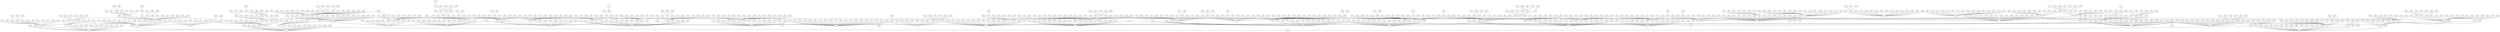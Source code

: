 graph G {
0[Index="0", Pose="7901.88 0 3443.83"];
1[Index="1", Pose="7330.99 0 7484.4"];
2[Index="2", Pose="8616.47 0 1475.51"];
3[Index="3", Pose="2852.23 0 7182.3"];
4[Index="4", Pose="2277.75 0 5039.7"];
5[Index="5", Pose="4273.97 0 5788.71"];
6[Index="6", Pose="3147.84 0 4634.01"];
7[Index="7", Pose="9022.3 0 8661.95"];
8[Index="8", Pose="5857.12 0 6672.97"];
9[Index="9", Pose="916.026 0 5569.69"];
10[Index="10", Pose="872.316 0 7541.77"];
11[Index="11", Pose="1066.79 0 3509.44"];
12[Index="12", Pose="797.904 0 588.088"];
13[Index="13", Pose="4629.32 0 7891.12"];
14[Index="14", Pose="5626.4 0 2460.32"];
15[Index="15", Pose="5875.52 0 4742.87"];
16[Index="16", Pose="2425.17 0 7213.58"];
17[Index="17", Pose="4767.45 0 7199.14"];
18[Index="18", Pose="3502.29 0 8415.29"];
19[Index="19", Pose="2333.15 0 3024.58"];
20[Index="20", Pose="7577.25 0 8690.26"];
21[Index="21", Pose="197.553 0 8993.27"];
22[Index="22", Pose="4759.95 0 360.558"];
23[Index="23", Pose="1422.14 0 6132.27"];
24[Index="24", Pose="8402.33 0 2988.93"];
25[Index="25", Pose="4077.02 0 130.958"];
26[Index="26", Pose="8522.08 0 8009.2"];
27[Index="27", Pose="2166.66 0 4897.6"];
28[Index="28", Pose="3252.07 0 7102.49"];
29[Index="29", Pose="4625.35 0 6177.24"];
30[Index="30", Pose="4816.06 0 -107.197"];
31[Index="31", Pose="3876.38 0 8818.35"];
32[Index="32", Pose="8808.1 0 6709.52"];
33[Index="33", Pose="2342.93 0 6885.34"];
34[Index="34", Pose="5899.79 0 3040.49"];
35[Index="35", Pose="6378.61 0 1159.74"];
36[Index="36", Pose="3901.04 0 8300.75"];
37[Index="37", Pose="7792.01 0 2803.37"];
38[Index="38", Pose="1789.68 0 8433.72"];
39[Index="39", Pose="3003.6 0 6366.7"];
40[Index="40", Pose="9064.68 0 5386.4"];
41[Index="41", Pose="6073.04 0 8086.76"];
42[Index="42", Pose="3895.6 0 8739.7"];
43[Index="43", Pose="3484.37 0 7647.67"];
44[Index="44", Pose="6342.19 0 8609.72"];
45[Index="45", Pose="4324.91 0 1658.25"];
46[Index="46", Pose="9002.52 0 8701.28"];
47[Index="47", Pose="976.6 0 8310.62"];
48[Index="48", Pose="5910.81 0 3819.53"];
49[Index="49", Pose="5695.96 0 2310.59"];
50[Index="50", Pose="7360.02 0 2574.58"];
51[Index="51", Pose="3970.34 0 1761.07"];
52[Index="52", Pose="1375.33 0 2262.35"];
53[Index="53", Pose="5064.44 0 3665.01"];
54[Index="54", Pose="1196.07 0 8568.04"];
55[Index="55", Pose="531.712 0 760.753"];
56[Index="56", Pose="4454.44 0 7104.75"];
57[Index="57", Pose="6344.45 0 3331.88"];
58[Index="58", Pose="6997.71 0 3186.64"];
59[Index="59", Pose="2441.6 0 1822.62"];
60[Index="60", Pose="5344.89 0 1944.13"];
61[Index="61", Pose="1023.9 0 6821.49"];
62[Index="62", Pose="754.749 0 7434.7"];
63[Index="63", Pose="1141.02 0 6950.71"];
64[Index="64", Pose="245.298 0 9001.04"];
65[Index="65", Pose="25.2926 0 4715.63"];
66[Index="66", Pose="1262.11 0 1900.62"];
67[Index="67", Pose="7477.98 0 6826.54"];
68[Index="68", Pose="5894.58 0 7097.35"];
69[Index="69", Pose="434.805 0 849.024"];
70[Index="70", Pose="4702.1 0 282.321"];
71[Index="71", Pose="199.064 0 1546.55"];
72[Index="72", Pose="4114.2 0 7696.77"];
73[Index="73", Pose="5233.19 0 7055.81"];
74[Index="74", Pose="19.3882 0 1078.07"];
75[Index="75", Pose="8399.56 0 754.685"];
76[Index="76", Pose="8205.4 0 223.288"];
77[Index="77", Pose="5438.92 0 1303.72"];
78[Index="78", Pose="1131.32 0 3416.9"];
79[Index="79", Pose="8630.27 0 7696.95"];
80[Index="80", Pose="3090.95 0 5024.85"];
81[Index="81", Pose="5294.3 0 4025.76"];
82[Index="82", Pose="6373.87 0 496.401"];
83[Index="83", Pose="4808.08 0 7072.94"];
84[Index="84", Pose="5269.71 0 8276.14"];
85[Index="85", Pose="6978.09 0 5789.1"];
86[Index="86", Pose="-145.791 0 6978.03"];
87[Index="87", Pose="7832.39 0 8753.77"];
88[Index="88", Pose="8232.71 0 7810.38"];
89[Index="89", Pose="6168.8 0 4472.58"];
90[Index="90", Pose="1139.68 0 7800.12"];
91[Index="91", Pose="8389.49 0 269.947"];
92[Index="92", Pose="5997.07 0 1980.44"];
93[Index="93", Pose="5794.8 0 1791.37"];
94[Index="94", Pose="6506.2 0 2668.67"];
95[Index="95", Pose="2787.77 0 1814.28"];
96[Index="96", Pose="241.61 0 5830.72"];
97[Index="97", Pose="1736.56 0 6011.32"];
98[Index="98", Pose="2300.42 0 4961.07"];
99[Index="99", Pose="6692.69 0 632.806"];
100[Index="100", Pose="4214.83 0 5425.4"];
101[Index="101", Pose="8943.18 0 4009.18"];
102[Index="102", Pose="2863.51 0 7976.84"];
103[Index="103", Pose="2949.43 0 5484.81"];
104[Index="104", Pose="7832.43 0 1838.92"];
105[Index="105", Pose="6254.76 0 4329.5"];
106[Index="106", Pose="4319.36 0 2549.56"];
107[Index="107", Pose="6620.87 0 1325.56"];
108[Index="108", Pose="5718.23 0 -91.357"];
109[Index="109", Pose="3639.84 0 6459.84"];
110[Index="110", Pose="6239.36 0 5876.4"];
111[Index="111", Pose="2971.16 0 1346.22"];
112[Index="112", Pose="5591.06 0 5771.58"];
113[Index="113", Pose="6807.29 0 2783.74"];
114[Index="114", Pose="6904.38 0 1522.13"];
115[Index="115", Pose="8709.14 0 6347.56"];
116[Index="116", Pose="6031.3 0 2072.65"];
117[Index="117", Pose="4824.41 0 376.436"];
118[Index="118", Pose="2104.97 0 8273.84"];
119[Index="119", Pose="6361.25 0 437.402"];
120[Index="120", Pose="612.756 0 3116.01"];
121[Index="121", Pose="5266.9 0 5432.11"];
122[Index="122", Pose="6165.57 0 2387.78"];
123[Index="123", Pose="7257.67 0 2383.79"];
124[Index="124", Pose="2796.42 0 1397.51"];
125[Index="125", Pose="7773.91 0 2814.79"];
126[Index="126", Pose="1382.01 0 3864.97"];
127[Index="127", Pose="9086.37 0 8689.3"];
128[Index="128", Pose="7148.71 0 6490.75"];
129[Index="129", Pose="711.432 0 6357.86"];
130[Index="130", Pose="3338.32 0 7242.74"];
131[Index="131", Pose="8930.51 0 8662.73"];
132[Index="132", Pose="8119.17 0 1535.48"];
133[Index="133", Pose="7436.57 0 4980.42"];
134[Index="134", Pose="2472.88 0 8549.33"];
135[Index="135", Pose="8596.43 0 8239.79"];
136[Index="136", Pose="4481.44 0 5262"];
137[Index="137", Pose="1127.57 0 2239.11"];
138[Index="138", Pose="8145.79 0 4423.99"];
139[Index="139", Pose="4136.62 0 7989.42"];
140[Index="140", Pose="4459.77 0 2410.53"];
141[Index="141", Pose="1304.21 0 6341.78"];
142[Index="142", Pose="6775.5 0 890.582"];
143[Index="143", Pose="5531.09 0 4424.22"];
144[Index="144", Pose="7881.34 0 6742.52"];
145[Index="145", Pose="1282.08 0 1719.66"];
146[Index="146", Pose="4485.25 0 712.588"];
147[Index="147", Pose="882.385 0 3104.43"];
148[Index="148", Pose="2748.07 0 8818.95"];
149[Index="149", Pose="8584.85 0 5720.95"];
150[Index="150", Pose="7868.28 0 7681.28"];
151[Index="151", Pose="4460.74 0 2849.72"];
152[Index="152", Pose="3443.27 0 6088.31"];
153[Index="153", Pose="5588.83 0 2089.06"];
154[Index="154", Pose="1012.3 0 225.45"];
155[Index="155", Pose="578.483 0 5972.07"];
156[Index="156", Pose="3135.98 0 2382.7"];
157[Index="157", Pose="2813.86 0 411.486"];
158[Index="158", Pose="3773.28 0 8844.95"];
159[Index="159", Pose="5335.7 0 2154.61"];
160[Index="160", Pose="6087.47 0 7117.78"];
161[Index="161", Pose="4374.27 0 1072.72"];
162[Index="162", Pose="8330.37 0 5756.65"];
163[Index="163", Pose="4677.15 0 1578.44"];
164[Index="164", Pose="5075.61 0 3761.99"];
165[Index="165", Pose="7799.39 0 3443.88"];
166[Index="166", Pose="1943.27 0 2760.13"];
167[Index="167", Pose="6793.6 0 5886.54"];
168[Index="168", Pose="8475.6 0 860.746"];
169[Index="169", Pose="7332.82 0 7243.86"];
170[Index="170", Pose="2436.78 0 646.678"];
171[Index="171", Pose="8155.35 0 6710.06"];
172[Index="172", Pose="-8.37543 0 3991.05"];
173[Index="173", Pose="1608.83 0 4238.94"];
174[Index="174", Pose="8151.81 0 439.195"];
175[Index="175", Pose="495.593 0 3328.96"];
176[Index="176", Pose="2517.63 0 6071.2"];
177[Index="177", Pose="7590.95 0 817.021"];
178[Index="178", Pose="15.0828 0 34.223"];
179[Index="179", Pose="4077.16 0 7308.68"];
180[Index="180", Pose="6420.76 0 3925.6"];
181[Index="181", Pose="691.113 0 5396.37"];
182[Index="182", Pose="5286.35 0 4798.99"];
183[Index="183", Pose="5450.45 0 3119.17"];
184[Index="184", Pose="2542.85 0 8387.23"];
185[Index="185", Pose="4265.85 0 1198.2"];
186[Index="186", Pose="5597.29 0 4757.47"];
187[Index="187", Pose="5689.25 0 5461.96"];
188[Index="188", Pose="1836.56 0 7798.08"];
189[Index="189", Pose="200.902 0 488.374"];
190[Index="190", Pose="8737.28 0 1196.49"];
191[Index="191", Pose="4317.33 0 1754.91"];
192[Index="192", Pose="7767.69 0 2408.29"];
193[Index="193", Pose="3071.93 0 8282.78"];
194[Index="194", Pose="2942.51 0 7649.09"];
195[Index="195", Pose="6091.46 0 -136.726"];
196[Index="196", Pose="2074.69 0 7282.57"];
197[Index="197", Pose="5759.64 0 7861.04"];
198[Index="198", Pose="2581.57 0 1710.09"];
199[Index="199", Pose="1480.21 0 5624.42"];
200[Index="200", Pose="597.327 0 6246.05"];
201[Index="201", Pose="7322.62 0 6694.62"];
202[Index="202", Pose="1503.52 0 3511.88"];
203[Index="203", Pose="2656.58 0 3840.09"];
204[Index="204", Pose="1809.96 0 3357.48"];
205[Index="205", Pose="4828.46 0 1047.24"];
206[Index="206", Pose="3302.15 0 3321.67"];
207[Index="207", Pose="2554.08 0 6874.08"];
208[Index="208", Pose="2104.45 0 5996.59"];
209[Index="209", Pose="5023.16 0 8695.91"];
210[Index="210", Pose="6359.86 0 7597.85"];
211[Index="211", Pose="6478.48 0 2619.5"];
212[Index="212", Pose="4829.6 0 7939.1"];
213[Index="213", Pose="5684.47 0 5926.93"];
214[Index="214", Pose="4685.15 0 3507.09"];
215[Index="215", Pose="3121.54 0 6688.67"];
216[Index="216", Pose="7518.97 0 6278.12"];
217[Index="217", Pose="1028.76 0 -171.073"];
218[Index="218", Pose="135.606 0 6357.22"];
219[Index="219", Pose="1376.16 0 5689.58"];
220[Index="220", Pose="6503.01 0 5178.31"];
221[Index="221", Pose="2552.39 0 2115.7"];
222[Index="222", Pose="6053.68 0 8075.55"];
223[Index="223", Pose="1311.61 0 2913.54"];
224[Index="224", Pose="6173.41 0 8290.09"];
225[Index="225", Pose="6033.05 0 2632.3"];
226[Index="226", Pose="8350.14 0 1362.65"];
227[Index="227", Pose="1071.39 0 4534.61"];
228[Index="228", Pose="7789.57 0 6256.54"];
229[Index="229", Pose="8541.7 0 1411.12"];
230[Index="230", Pose="3445.21 0 6560.67"];
231[Index="231", Pose="8189.24 0 4973.97"];
232[Index="232", Pose="6889.59 0 8824.85"];
233[Index="233", Pose="1831.19 0 8765.76"];
234[Index="234", Pose="5014.43 0 8834.2"];
235[Index="235", Pose="4444.07 0 5025.68"];
236[Index="236", Pose="8891.29 0 7496.46"];
237[Index="237", Pose="7641.39 0 5444.97"];
238[Index="238", Pose="8858.52 0 2745.41"];
239[Index="239", Pose="8243.09 0 5391.57"];
240[Index="240", Pose="5877.71 0 7093.24"];
241[Index="241", Pose="7254.21 0 7449.1"];
242[Index="242", Pose="2127.85 0 5543.79"];
243[Index="243", Pose="4205.64 0 1169.55"];
244[Index="244", Pose="7454.9 0 8150.85"];
245[Index="245", Pose="8230.21 0 6144.14"];
246[Index="246", Pose="3624.83 0 5619.81"];
247[Index="247", Pose="5468.99 0 5956.02"];
248[Index="248", Pose="4885.56 0 983.419"];
249[Index="249", Pose="5290.22 0 -170.366"];
250[Index="250", Pose="6509.1 0 4681.51"];
251[Index="251", Pose="7826.09 0 4650.49"];
252[Index="252", Pose="626.479 0 4398.1"];
253[Index="253", Pose="4603.49 0 -15.0032"];
254[Index="254", Pose="7643.51 0 3346.58"];
255[Index="255", Pose="5876.56 0 4021.22"];
256[Index="256", Pose="939.82 0 3630.78"];
257[Index="257", Pose="1970.33 0 3567.67"];
258[Index="258", Pose="5237.21 0 7629.47"];
259[Index="259", Pose="5326.82 0 3967.43"];
260[Index="260", Pose="87.2324 0 242.604"];
261[Index="261", Pose="5907.66 0 5472.8"];
262[Index="262", Pose="1726.02 0 1697.88"];
263[Index="263", Pose="5802.43 0 8735.13"];
264[Index="264", Pose="6879.39 0 4128.52"];
265[Index="265", Pose="3885.62 0 8005.86"];
266[Index="266", Pose="9026.62 0 8989.11"];
267[Index="267", Pose="8490.86 0 7170.14"];
268[Index="268", Pose="2835.69 0 4867.43"];
269[Index="269", Pose="1691.36 0 4275.51"];
270[Index="270", Pose="8998.2 0 4161.69"];
271[Index="271", Pose="1337.65 0 4080.39"];
272[Index="272", Pose="7302.24 0 7164.48"];
273[Index="273", Pose="8547.82 0 2075.85"];
274[Index="274", Pose="7116.12 0 9135.05"];
275[Index="275", Pose="2818.46 0 3523.79"];
276[Index="276", Pose="5107.85 0 5044.48"];
277[Index="277", Pose="5721.67 0 1410.28"];
278[Index="278", Pose="4279.61 0 3101.05"];
279[Index="279", Pose="6038.8 0 8665.23"];
280[Index="280", Pose="1606.92 0 5565.42"];
281[Index="281", Pose="8154.33 0 597.777"];
282[Index="282", Pose="3235.56 0 1490.03"];
283[Index="283", Pose="5965.2 0 5426.92"];
284[Index="284", Pose="6265.54 0 5463.41"];
285[Index="285", Pose="88.6049 0 5108.72"];
286[Index="286", Pose="5136.17 0 1926.26"];
287[Index="287", Pose="5514.27 0 7206.86"];
288[Index="288", Pose="8371.97 0 8832.73"];
289[Index="289", Pose="1230.65 0 3979.82"];
290[Index="290", Pose="4377.21 0 7452.31"];
291[Index="291", Pose="5890.09 0 9156.82"];
292[Index="292", Pose="1053.36 0 2428.89"];
293[Index="293", Pose="8322.04 0 3160.28"];
294[Index="294", Pose="8494.31 0 6976.38"];
295[Index="295", Pose="4258.06 0 2229.87"];
296[Index="296", Pose="8966.41 0 723.258"];
297[Index="297", Pose="8156.79 0 5731.94"];
298[Index="298", Pose="6686.66 0 8745.4"];
299[Index="299", Pose="1340.66 0 2322.84"];
300[Index="300", Pose="1171.65 0 1529.77"];
301[Index="301", Pose="5761.25 0 1262.39"];
302[Index="302", Pose="766.692 0 1775.52"];
303[Index="303", Pose="1108.24 0 699.893"];
304[Index="304", Pose="4118.48 0 5985.45"];
305[Index="305", Pose="8652.21 0 508.57"];
306[Index="306", Pose="5642.27 0 205.57"];
307[Index="307", Pose="3437.46 0 4464.31"];
308[Index="308", Pose="3865.85 0 2431.77"];
309[Index="309", Pose="1940.69 0 8623.91"];
310[Index="310", Pose="5161.65 0 1407.09"];
311[Index="311", Pose="-152.836 0 3818.44"];
312[Index="312", Pose="7639.04 0 7033.83"];
313[Index="313", Pose="-143.336 0 4735.48"];
314[Index="314", Pose="1509.47 0 6117.92"];
315[Index="315", Pose="6497.87 0 2776.16"];
316[Index="316", Pose="8393.43 0 5967.12"];
317[Index="317", Pose="2914.82 0 1.67883"];
318[Index="318", Pose="7167.01 0 7533.3"];
319[Index="319", Pose="6487.13 0 6319.22"];
320[Index="320", Pose="8541.87 0 2629.4"];
321[Index="321", Pose="7024.79 0 2479.33"];
322[Index="322", Pose="7593.71 0 1390.64"];
323[Index="323", Pose="5411.11 0 34.394"];
324[Index="324", Pose="514.542 0 1072.75"];
325[Index="325", Pose="1941.49 0 861.705"];
326[Index="326", Pose="5391.19 0 80.5228"];
327[Index="327", Pose="8395.53 0 8955.02"];
328[Index="328", Pose="60.2218 0 8752.2"];
329[Index="329", Pose="4190.5 0 2069.69"];
330[Index="330", Pose="5370.11 0 1188.37"];
331[Index="331", Pose="5345.85 0 4263.55"];
332[Index="332", Pose="7655.49 0 8760.68"];
333[Index="333", Pose="4765.23 0 5322.5"];
334[Index="334", Pose="6793.98 0 1752.36"];
335[Index="335", Pose="2141.72 0 5835.85"];
336[Index="336", Pose="8815.18 0 2975.46"];
337[Index="337", Pose="1557.14 0 4726.29"];
338[Index="338", Pose="3509.85 0 2571.68"];
339[Index="339", Pose="6299.04 0 5951.34"];
340[Index="340", Pose="3933.39 0 2190.22"];
341[Index="341", Pose="6531.86 0 2828.92"];
342[Index="342", Pose="1645.24 0 7092.08"];
343[Index="343", Pose="2081.12 0 6335.74"];
344[Index="344", Pose="8024.11 0 5507.63"];
345[Index="345", Pose="2714.78 0 6179.6"];
346[Index="346", Pose="4768.3 0 7980"];
347[Index="347", Pose="2002.1 0 2062.28"];
348[Index="348", Pose="232.357 0 4643.82"];
349[Index="349", Pose="8398.13 0 5614.11"];
350[Index="350", Pose="4810.33 0 7713.31"];
351[Index="351", Pose="9089.57 0 6867.47"];
352[Index="352", Pose="2939.59 0 3099.42"];
353[Index="353", Pose="2428.86 0 6582.62"];
354[Index="354", Pose="7701.46 0 4574.1"];
355[Index="355", Pose="4174.71 0 282.579"];
356[Index="356", Pose="1409.84 0 4336.48"];
357[Index="357", Pose="8733.81 0 -66.0529"];
358[Index="358", Pose="344.11 0 1948.58"];
359[Index="359", Pose="6613.55 0 5612.41"];
360[Index="360", Pose="428.584 0 9115.65"];
361[Index="361", Pose="8174.69 0 1160.94"];
362[Index="362", Pose="4259.47 0 7072.82"];
363[Index="363", Pose="5286.13 0 6864.62"];
364[Index="364", Pose="6937.27 0 8725.72"];
365[Index="365", Pose="464.041 0 7376.42"];
366[Index="366", Pose="8964.35 0 514.803"];
367[Index="367", Pose="2248.97 0 1893.21"];
368[Index="368", Pose="7597.43 0 450.427"];
369[Index="369", Pose="6967.3 0 2272.14"];
370[Index="370", Pose="1233.01 0 8877.14"];
371[Index="371", Pose="7108.62 0 466.814"];
372[Index="372", Pose="2915.4 0 6424.63"];
373[Index="373", Pose="4065.14 0 3843.98"];
374[Index="374", Pose="6040.29 0 2739.83"];
375[Index="375", Pose="5504.92 0 799.76"];
376[Index="376", Pose="312.65 0 3279.97"];
377[Index="377", Pose="869.561 0 6098.78"];
378[Index="378", Pose="644.59 0 8306.83"];
379[Index="379", Pose="5324.5 0 1608.63"];
380[Index="380", Pose="6183.26 0 4788.85"];
381[Index="381", Pose="2623.43 0 8932.22"];
382[Index="382", Pose="7182.06 0 720.863"];
383[Index="383", Pose="-117.352 0 4649.36"];
384[Index="384", Pose="3493 0 1615.65"];
385[Index="385", Pose="4026.5 0 1101.62"];
386[Index="386", Pose="2582.47 0 3837.58"];
387[Index="387", Pose="762.219 0 4119.49"];
388[Index="388", Pose="341.846 0 7302.5"];
389[Index="389", Pose="7359.32 0 6346.77"];
390[Index="390", Pose="8602.27 0 8171.97"];
391[Index="391", Pose="126.74 0 -28.174"];
392[Index="392", Pose="4770.75 0 1271.33"];
393[Index="393", Pose="8778.66 0 595.246"];
394[Index="394", Pose="3379.96 0 5461.91"];
395[Index="395", Pose="5884.09 0 6503.4"];
396[Index="396", Pose="4894.13 0 3566.15"];
397[Index="397", Pose="7724.26 0 5276.78"];
398[Index="398", Pose="8715.51 0 1717.26"];
399[Index="399", Pose="7392.44 0 3242.01"];
400[Index="400", Pose="3318.88 0 474.906"];
401[Index="401", Pose="7579.59 0 3373.23"];
402[Index="402", Pose="6972.77 0 8841.81"];
403[Index="403", Pose="7992.72 0 7814.62"];
404[Index="404", Pose="6644.32 0 5852.04"];
405[Index="405", Pose="4661.39 0 5746.58"];
406[Index="406", Pose="4524.01 0 5288.13"];
407[Index="407", Pose="6218.41 0 -205.238"];
408[Index="408", Pose="7059.46 0 5497.07"];
409[Index="409", Pose="890.008 0 939.416"];
410[Index="410", Pose="1458.98 0 7274.1"];
411[Index="411", Pose="7942.81 0 6853.11"];
412[Index="412", Pose="1340.25 0 6167.07"];
413[Index="413", Pose="2629.9 0 555.763"];
414[Index="414", Pose="8384.33 0 522.333"];
415[Index="415", Pose="4297.77 0 2203.21"];
416[Index="416", Pose="1497.24 0 2377.36"];
417[Index="417", Pose="6076.43 0 8970.01"];
418[Index="418", Pose="1719.18 0 4569.15"];
419[Index="419", Pose="7284.63 0 8863.49"];
420[Index="420", Pose="921.186 0 2446.01"];
421[Index="421", Pose="5110.07 0 5945.2"];
422[Index="422", Pose="8234.14 0 1828.48"];
423[Index="423", Pose="6239.96 0 5793.59"];
424[Index="424", Pose="7825.55 0 7629.97"];
425[Index="425", Pose="7233.01 0 -215.475"];
426[Index="426", Pose="5404.07 0 5675.82"];
427[Index="427", Pose="7137.64 0 7244.32"];
428[Index="428", Pose="2342.89 0 267.534"];
429[Index="429", Pose="8300.09 0 1227.22"];
430[Index="430", Pose="1289.87 0 3097.86"];
431[Index="431", Pose="3930.43 0 3287.1"];
432[Index="432", Pose="5975.22 0 506.857"];
433[Index="433", Pose="2757.11 0 8194.4"];
434[Index="434", Pose="5576 0 541.742"];
435[Index="435", Pose="7557.89 0 6997.19"];
436[Index="436", Pose="3487.75 0 3167.96"];
437[Index="437", Pose="3442.39 0 2221.89"];
438[Index="438", Pose="5496.44 0 182.348"];
439[Index="439", Pose="8515.49 0 3821.99"];
440[Index="440", Pose="8312.32 0 6248.5"];
441[Index="441", Pose="4106.52 0 4216.39"];
442[Index="442", Pose="2424.32 0 1744.15"];
443[Index="443", Pose="1960.71 0 5267.21"];
444[Index="444", Pose="2511.69 0 760.799"];
445[Index="445", Pose="6994.43 0 4301.56"];
446[Index="446", Pose="4358.66 0 1424.86"];
447[Index="447", Pose="8088.66 0 833.88"];
448[Index="448", Pose="2431.71 0 1345.77"];
449[Index="449", Pose="2387.52 0 7586.17"];
450[Index="450", Pose="6004.91 0 6375.27"];
451[Index="451", Pose="1254.13 0 -52.7053"];
452[Index="452", Pose="9097.16 0 7250.58"];
453[Index="453", Pose="629.643 0 8112.65"];
454[Index="454", Pose="4861.15 0 6179.08"];
455[Index="455", Pose="4158.35 0 7785.46"];
456[Index="456", Pose="8423.24 0 6619.06"];
457[Index="457", Pose="3552.67 0 1434.93"];
458[Index="458", Pose="7879.86 0 1047.1"];
459[Index="459", Pose="6236.48 0 2738.52"];
460[Index="460", Pose="2971.96 0 4825.14"];
461[Index="461", Pose="4072.4 0 5903.68"];
462[Index="462", Pose="6670.92 0 4100.67"];
463[Index="463", Pose="2186.84 0 1416.3"];
464[Index="464", Pose="6433.7 0 3940.97"];
465[Index="465", Pose="1863.6 0 6030.87"];
466[Index="466", Pose="1691.55 0 2993.24"];
467[Index="467", Pose="4643.52 0 3764.12"];
468[Index="468", Pose="2935.2 0 4.66266"];
469[Index="469", Pose="443.199 0 7593.55"];
470[Index="470", Pose="4712.61 0 2342.8"];
471[Index="471", Pose="1301.36 0 3092.47"];
472[Index="472", Pose="3889.9 0 8037.84"];
473[Index="473", Pose="6330.98 0 7361.87"];
474[Index="474", Pose="3362.99 0 903.38"];
475[Index="475", Pose="3765.55 0 533.902"];
476[Index="476", Pose="592.334 0 8190.9"];
477[Index="477", Pose="1093.24 0 7526.04"];
478[Index="478", Pose="2631.87 0 3456.84"];
479[Index="479", Pose="4056.9 0 4823.42"];
480[Index="480", Pose="9087.53 0 385.283"];
481[Index="481", Pose="8478.83 0 8495.21"];
482[Index="482", Pose="-102.83 0 3691.44"];
483[Index="483", Pose="1338.01 0 1698.53"];
484[Index="484", Pose="7283.91 0 5727.91"];
485[Index="485", Pose="236.379 0 4114.89"];
486[Index="486", Pose="3589.78 0 4099.37"];
487[Index="487", Pose="5518.27 0 7855.33"];
488[Index="488", Pose="5133.27 0 1522.32"];
489[Index="489", Pose="7532.27 0 6225.6"];
490[Index="490", Pose="213.22 0 9125.51"];
491[Index="491", Pose="4251.64 0 3345.09"];
492[Index="492", Pose="3082.35 0 8808.54"];
493[Index="493", Pose="8668.51 0 532.436"];
494[Index="494", Pose="8508.96 0 8256.04"];
495[Index="495", Pose="1417.72 0 8714.05"];
496[Index="496", Pose="8786.78 0 396.55"];
497[Index="497", Pose="1382.48 0 2371.89"];
498[Index="498", Pose="5775.18 0 2118.86"];
499[Index="499", Pose="6986.78 0 -135.041"];
500[Index="500", Pose="6718.22 0 3005.05"];
501[Index="501", Pose="8220.29 0 2351.49"];
502[Index="502", Pose="5027.38 0 6252.55"];
503[Index="503", Pose="9077.09 0 5740.6"];
504[Index="504", Pose="5878.06 0 3828.73"];
505[Index="505", Pose="3137.27 0 8754.2"];
506[Index="506", Pose="492.851 0 2146.24"];
507[Index="507", Pose="7510.24 0 2410.57"];
508[Index="508", Pose="1360.29 0 6797.02"];
509[Index="509", Pose="6480.96 0 8395.11"];
510[Index="510", Pose="1267 0 5891.99"];
511[Index="511", Pose="982.302 0 8753.79"];
512[Index="512", Pose="6256.94 0 8200.53"];
513[Index="513", Pose="2258.84 0 4977.23"];
514[Index="514", Pose="1052.02 0 7786.22"];
515[Index="515", Pose="1729.78 0 629.112"];
516[Index="516", Pose="4026.81 0 8107.84"];
517[Index="517", Pose="4957.84 0 4112.5"];
518[Index="518", Pose="8068.26 0 8595.12"];
519[Index="519", Pose="3366.69 0 9061.11"];
520[Index="520", Pose="1241.36 0 1376.93"];
521[Index="521", Pose="1971.68 0 3101.64"];
522[Index="522", Pose="8673.95 0 5778.8"];
523[Index="523", Pose="3171.18 0 5654.91"];
524[Index="524", Pose="4673.91 0 3287.99"];
525[Index="525", Pose="4518.35 0 6440.91"];
526[Index="526", Pose="5694.7 0 6436.92"];
527[Index="527", Pose="4701.18 0 8453.54"];
528[Index="528", Pose="1914.15 0 6253.2"];
529[Index="529", Pose="6739.75 0 4143.93"];
530[Index="530", Pose="7382.31 0 1266.56"];
531[Index="531", Pose="2751.77 0 2840.16"];
532[Index="532", Pose="5879.06 0 1320.03"];
533[Index="533", Pose="881.137 0 3676.63"];
534[Index="534", Pose="1622.69 0 3352.82"];
535[Index="535", Pose="7278.28 0 796.634"];
536[Index="536", Pose="6951.54 0 4805.52"];
537[Index="537", Pose="4737.45 0 1969.9"];
538[Index="538", Pose="1746.43 0 4917.43"];
539[Index="539", Pose="8470.55 0 7941.13"];
540[Index="540", Pose="1854.35 0 3671.74"];
541[Index="541", Pose="6894.67 0 4268.5"];
542[Index="542", Pose="424.937 0 4134.42"];
543[Index="543", Pose="8912.43 0 8307.25"];
544[Index="544", Pose="5900.98 0 2164.2"];
545[Index="545", Pose="1647.41 0 2280.05"];
546[Index="546", Pose="3984.23 0 4082.69"];
547[Index="547", Pose="2525.8 0 5365.37"];
548[Index="548", Pose="8259.32 0 4648.49"];
549[Index="549", Pose="9218.18 0 6037.6"];
550[Index="550", Pose="7487.06 0 3396.67"];
551[Index="551", Pose="4655.32 0 2724.51"];
552[Index="552", Pose="5866.56 0 6901.75"];
553[Index="553", Pose="8141.94 0 4837.12"];
554[Index="554", Pose="5342.88 0 496.293"];
555[Index="555", Pose="9008.85 0 2737.55"];
556[Index="556", Pose="5264.79 0 -66.2099"];
557[Index="557", Pose="7371.97 0 4677.22"];
558[Index="558", Pose="8741.04 0 3772.95"];
559[Index="559", Pose="7341.42 0 888.449"];
560[Index="560", Pose="6553 0 1825.65"];
561[Index="561", Pose="7691.02 0 4230.46"];
562[Index="562", Pose="4727.29 0 7409.2"];
563[Index="563", Pose="768.052 0 1172.41"];
564[Index="564", Pose="7258.99 0 8755.11"];
565[Index="565", Pose="5069.08 0 2414.31"];
566[Index="566", Pose="1979.62 0 1435.64"];
567[Index="567", Pose="-183.936 0 621.566"];
568[Index="568", Pose="6772.76 0 5658.94"];
569[Index="569", Pose="1617.86 0 6281.61"];
570[Index="570", Pose="8896.49 0 7382.65"];
571[Index="571", Pose="6715.4 0 6768.46"];
572[Index="572", Pose="2559.87 0 5956.44"];
573[Index="573", Pose="1041.41 0 401.297"];
574[Index="574", Pose="7344.89 0 8094.41"];
575[Index="575", Pose="2726.95 0 3316.03"];
576[Index="576", Pose="8173.21 0 917.964"];
577[Index="577", Pose="8046.48 0 3400.5"];
578[Index="578", Pose="5072.91 0 6586.16"];
579[Index="579", Pose="8569.64 0 641.992"];
580[Index="580", Pose="2577.63 0 -183.468"];
581[Index="581", Pose="2170.83 0 -149.611"];
582[Index="582", Pose="5975.48 0 4288.69"];
583[Index="583", Pose="6632 0 5371.97"];
584[Index="584", Pose="2171.34 0 3847.4"];
585[Index="585", Pose="2640.43 0 5231.22"];
586[Index="586", Pose="303.84 0 4181.85"];
587[Index="587", Pose="6132.52 0 8148.73"];
588[Index="588", Pose="1964.76 0 1449.48"];
589[Index="589", Pose="777.427 0 511.237"];
590[Index="590", Pose="5349.98 0 104.589"];
591[Index="591", Pose="325.77 0 922.893"];
592[Index="592", Pose="2064.89 0 7191.21"];
593[Index="593", Pose="944.68 0 5142.52"];
594[Index="594", Pose="7507.75 0 3615.51"];
595[Index="595", Pose="5492.91 0 3983.22"];
596[Index="596", Pose="8404.2 0 2624.91"];
597[Index="597", Pose="-144.807 0 1075.55"];
598[Index="598", Pose="6972.31 0 2995.62"];
599[Index="599", Pose="6806.77 0 7776.15"];
600[Index="600", Pose="7677.47 0 3439.28"];
601[Index="601", Pose="6424.88 0 953.731"];
602[Index="602", Pose="3298.74 0 8889.63"];
603[Index="603", Pose="2903.21 0 4576.17"];
604[Index="604", Pose="-99.1293 0 8753.18"];
605[Index="605", Pose="5180.76 0 726.64"];
606[Index="606", Pose="176.078 0 2871.5"];
607[Index="607", Pose="622.053 0 2740.96"];
608[Index="608", Pose="562.719 0 2066.73"];
609[Index="609", Pose="8383.48 0 8570.46"];
610[Index="610", Pose="6182.25 0 4376.39"];
611[Index="611", Pose="3053.69 0 5086.45"];
612[Index="612", Pose="7501.29 0 3408.88"];
613[Index="613", Pose="6661.99 0 4973.6"];
614[Index="614", Pose="6904.5 0 3968.76"];
615[Index="615", Pose="3249.75 0 5081.98"];
616[Index="616", Pose="7908.04 0 174.623"];
617[Index="617", Pose="6535.71 0 1706.79"];
618[Index="618", Pose="6782.96 0 -34.8733"];
619[Index="619", Pose="9192.1 0 2463.72"];
620[Index="620", Pose="1191.77 0 -131.824"];
621[Index="621", Pose="5835.22 0 2313.82"];
622[Index="622", Pose="3109.14 0 6897.94"];
623[Index="623", Pose="4880.55 0 1992.62"];
624[Index="624", Pose="5968.4 0 1562.8"];
625[Index="625", Pose="7149.25 0 4870.3"];
626[Index="626", Pose="3430.97 0 4311.24"];
627[Index="627", Pose="343.902 0 835.478"];
628[Index="628", Pose="8780 0 4093.65"];
629[Index="629", Pose="6417.45 0 7188.04"];
630[Index="630", Pose="4768.27 0 3453.16"];
631[Index="631", Pose="3892.07 0 6677.79"];
632[Index="632", Pose="5297.65 0 3584.17"];
633[Index="633", Pose="3952.35 0 5976.72"];
634[Index="634", Pose="-196.76 0 7561.49"];
635[Index="635", Pose="3374.66 0 5183.79"];
636[Index="636", Pose="54.1064 0 -156.932"];
637[Index="637", Pose="7246.59 0 7423.11"];
638[Index="638", Pose="-134.84 0 4895.84"];
639[Index="639", Pose="2793.42 0 3796.13"];
640[Index="640", Pose="5131.61 0 8987.08"];
641[Index="641", Pose="8230.97 0 2049.06"];
642[Index="642", Pose="6675.12 0 3499.24"];
643[Index="643", Pose="6002.22 0 6569.95"];
644[Index="644", Pose="8831.76 0 394.297"];
645[Index="645", Pose="3747.74 0 4629.41"];
646[Index="646", Pose="4478.47 0 3889.24"];
647[Index="647", Pose="2118.83 0 8930.81"];
648[Index="648", Pose="365.962 0 2422.07"];
649[Index="649", Pose="6992.3 0 4240.63"];
650[Index="650", Pose="8105.87 0 7546.41"];
651[Index="651", Pose="4583.69 0 5852.46"];
652[Index="652", Pose="5469.52 0 4948.85"];
653[Index="653", Pose="1248.3 0 8762.94"];
654[Index="654", Pose="2900.26 0 4876.6"];
655[Index="655", Pose="942.463 0 1631.22"];
656[Index="656", Pose="7425.66 0 8117.59"];
657[Index="657", Pose="5630.46 0 3927.89"];
658[Index="658", Pose="5187.54 0 4962.22"];
659[Index="659", Pose="91.6331 0 -199.349"];
660[Index="660", Pose="3824.52 0 2710.47"];
661[Index="661", Pose="5632.54 0 6723.77"];
662[Index="662", Pose="4770.17 0 4514.8"];
663[Index="663", Pose="590.87 0 739.695"];
664[Index="664", Pose="-36.3481 0 2339.17"];
665[Index="665", Pose="4294.55 0 3402.89"];
666[Index="666", Pose="5085.24 0 5737.01"];
667[Index="667", Pose="5534.11 0 3010.9"];
668[Index="668", Pose="4354.6 0 1664.57"];
669[Index="669", Pose="7438.79 0 42.1404"];
670[Index="670", Pose="7126.79 0 2760.97"];
671[Index="671", Pose="-22.5824 0 7718.42"];
672[Index="672", Pose="3061.62 0 4301.93"];
673[Index="673", Pose="928.888 0 2793.09"];
674[Index="674", Pose="1799.84 0 5287.02"];
675[Index="675", Pose="4438.31 0 2890.71"];
676[Index="676", Pose="6526.72 0 4901.97"];
677[Index="677", Pose="5729.88 0 7029.35"];
678[Index="678", Pose="5110.6 0 524.429"];
679[Index="679", Pose="932.241 0 695.841"];
680[Index="680", Pose="6761.44 0 6966.35"];
681[Index="681", Pose="4206.74 0 1616.04"];
682[Index="682", Pose="9130.92 0 2145.53"];
683[Index="683", Pose="2158.18 0 6757.71"];
684[Index="684", Pose="5406.49 0 2635.6"];
685[Index="685", Pose="4976.13 0 8968.11"];
686[Index="686", Pose="7437.53 0 6405.02"];
687[Index="687", Pose="2261.2 0 7429.95"];
688[Index="688", Pose="3966.45 0 2778.05"];
689[Index="689", Pose="7353.46 0 6266.28"];
690[Index="690", Pose="8565.08 0 2291.78"];
691[Index="691", Pose="7693.74 0 5886.87"];
692[Index="692", Pose="3121.15 0 3304.34"];
693[Index="693", Pose="6911.3 0 4553.39"];
694[Index="694", Pose="4500.19 0 4172.74"];
695[Index="695", Pose="6288.78 0 1650.66"];
696[Index="696", Pose="1852.45 0 8946.97"];
697[Index="697", Pose="8908.37 0 7758.95"];
698[Index="698", Pose="2082.57 0 4384.5"];
699[Index="699", Pose="7227.06 0 20.1032"];
700[Index="700", Pose="1289.52 0 -11.7419"];
701[Index="701", Pose="7950.05 0 5755.96"];
702[Index="702", Pose="3266.31 0 5803.51"];
703[Index="703", Pose="2522.25 0 2331.38"];
704[Index="704", Pose="8595.29 0 2679.24"];
705[Index="705", Pose="8423.18 0 6789.03"];
706[Index="706", Pose="9066.11 0 2044.32"];
707[Index="707", Pose="593.371 0 6477.41"];
708[Index="708", Pose="7097.71 0 5593.56"];
709[Index="709", Pose="5300.48 0 7938.94"];
710[Index="710", Pose="1768.11 0 7652.94"];
711[Index="711", Pose="7385.9 0 1176.48"];
712[Index="712", Pose="5911.88 0 -31.5271"];
713[Index="713", Pose="6060.98 0 3638.94"];
714[Index="714", Pose="488.576 0 7850.5"];
715[Index="715", Pose="4127.2 0 8938.63"];
716[Index="716", Pose="4106.46 0 7893.51"];
717[Index="717", Pose="5242.14 0 7128.71"];
718[Index="718", Pose="724.891 0 4337.42"];
719[Index="719", Pose="1626.45 0 -125.937"];
720[Index="720", Pose="2192.39 0 2719.82"];
721[Index="721", Pose="6851.47 0 -209.894"];
722[Index="722", Pose="8813.38 0 8501.62"];
723[Index="723", Pose="-92.4407 0 4613.86"];
724[Index="724", Pose="6940.56 0 2175.67"];
725[Index="725", Pose="2766.8 0 4826.47"];
726[Index="726", Pose="5294.94 0 413.142"];
727[Index="727", Pose="3317.62 0 6283.51"];
728[Index="728", Pose="8763.64 0 7944.82"];
729[Index="729", Pose="5722.14 0 3370.11"];
730[Index="730", Pose="6338.33 0 1464.28"];
731[Index="731", Pose="998.821 0 7563.22"];
732[Index="732", Pose="6301.7 0 1806.77"];
733[Index="733", Pose="7711.29 0 8428.15"];
734[Index="734", Pose="2180.84 0 403.681"];
735[Index="735", Pose="693.788 0 961.354"];
736[Index="736", Pose="8533.94 0 1101.35"];
737[Index="737", Pose="6075.22 0 5974.5"];
738[Index="738", Pose="1300.96 0 8129.18"];
739[Index="739", Pose="9020.7 0 7095.9"];
740[Index="740", Pose="9042.32 0 2838.32"];
741[Index="741", Pose="3879.42 0 8305.96"];
742[Index="742", Pose="1283.14 0 101.557"];
743[Index="743", Pose="2176.07 0 8121.47"];
744[Index="744", Pose="2065.83 0 3674.89"];
745[Index="745", Pose="6184.69 0 8867.54"];
746[Index="746", Pose="5981.67 0 4395.97"];
747[Index="747", Pose="7795.69 0 8662.5"];
748[Index="748", Pose="5299.65 0 -56.3392"];
749[Index="749", Pose="8694.82 0 6493.44"];
750[Index="750", Pose="1405.01 0 7728.75"];
751[Index="751", Pose="8094.79 0 7980.23"];
752[Index="752", Pose="4203.25 0 2371.81"];
753[Index="753", Pose="7822.25 0 6004.21"];
754[Index="754", Pose="1000.99 0 7342.95"];
755[Index="755", Pose="3600.11 0 543.309"];
756[Index="756", Pose="681.264 0 7979.53"];
757[Index="757", Pose="8581.09 0 2025.35"];
758[Index="758", Pose="1085.87 0 1146.92"];
759[Index="759", Pose="6200.24 0 7770.56"];
760[Index="760", Pose="514.455 0 2681.91"];
761[Index="761", Pose="2666.53 0 8810.14"];
762[Index="762", Pose="1844.41 0 8466.18"];
763[Index="763", Pose="5459.63 0 1158.82"];
764[Index="764", Pose="6926.23 0 7961.3"];
765[Index="765", Pose="475.437 0 8427.21"];
766[Index="766", Pose="5804.24 0 4575.55"];
767[Index="767", Pose="-50.0899 0 2136.17"];
768[Index="768", Pose="1845.14 0 1535.78"];
769[Index="769", Pose="3783.08 0 8545.38"];
770[Index="770", Pose="-193.663 0 4797.54"];
771[Index="771", Pose="1727.29 0 2972.87"];
772[Index="772", Pose="4107.68 0 4071.71"];
773[Index="773", Pose="1939.05 0 3861.49"];
774[Index="774", Pose="5610.93 0 7898.68"];
775[Index="775", Pose="5520.3 0 5378.91"];
776[Index="776", Pose="2453.09 0 5659.35"];
777[Index="777", Pose="-149.862 0 -120.68"];
778[Index="778", Pose="4120.65 0 825.576"];
779[Index="779", Pose="8806.53 0 424.893"];
780[Index="780", Pose="5901.13 0 8777.06"];
781[Index="781", Pose="8596.86 0 8360.31"];
782[Index="782", Pose="2092.37 0 942"];
783[Index="783", Pose="396.09 0 6375.45"];
784[Index="784", Pose="-12.6148 0 702.427"];
785[Index="785", Pose="1673 0 2214.68"];
786[Index="786", Pose="4175.29 0 6280.68"];
787[Index="787", Pose="6786.38 0 6614.34"];
788[Index="788", Pose="642.164 0 2897.32"];
789[Index="789", Pose="5013.02 0 6662.47"];
790[Index="790", Pose="8776.23 0 7966.12"];
791[Index="791", Pose="2821.82 0 9126.37"];
792[Index="792", Pose="8345.43 0 7442.47"];
793[Index="793", Pose="451.945 0 7651.97"];
794[Index="794", Pose="8367.36 0 6853.07"];
795[Index="795", Pose="6929.03 0 6777.76"];
796[Index="796", Pose="6809.28 0 6025.88"];
797[Index="797", Pose="7467.88 0 6534.16"];
798[Index="798", Pose="6277.1 0 7955.27"];
799[Index="799", Pose="7736.59 0 8450.1"];
800[Index="800", Pose="669.945 0 2411.88"];
801[Index="801", Pose="5230.77 0 7956.33"];
802[Index="802", Pose="1353.65 0 5039.25"];
803[Index="803", Pose="3535.41 0 629.879"];
804[Index="804", Pose="3505.36 0 6857.23"];
805[Index="805", Pose="256.249 0 2350.8"];
806[Index="806", Pose="4799.7 0 1208.19"];
807[Index="807", Pose="502.764 0 3667.06"];
808[Index="808", Pose="8561.26 0 7931.79"];
809[Index="809", Pose="944.823 0 5870.54"];
810[Index="810", Pose="4457.67 0 7082.9"];
811[Index="811", Pose="5772.19 0 2425.55"];
812[Index="812", Pose="4117.06 0 2549.29"];
813[Index="813", Pose="880.82 0 2353.65"];
814[Index="814", Pose="1499.38 0 2050.76"];
815[Index="815", Pose="5265.53 0 7230.16"];
816[Index="816", Pose="507.095 0 5291.76"];
817[Index="817", Pose="4103.09 0 2360.74"];
818[Index="818", Pose="831.002 0 8138.5"];
819[Index="819", Pose="3490.62 0 4836.36"];
820[Index="820", Pose="5495.73 0 4246.87"];
821[Index="821", Pose="7687.16 0 795.424"];
822[Index="822", Pose="5955.06 0 8689.92"];
823[Index="823", Pose="4962.48 0 5016.33"];
824[Index="824", Pose="7121.71 0 6407.31"];
825[Index="825", Pose="1386.87 0 2079.39"];
826[Index="826", Pose="3990.2 0 7659.05"];
827[Index="827", Pose="5004.94 0 8607.26"];
828[Index="828", Pose="708.339 0 6385.76"];
829[Index="829", Pose="1460.91 0 2707.72"];
830[Index="830", Pose="8936.52 0 7226.44"];
831[Index="831", Pose="437.877 0 -56.3815"];
832[Index="832", Pose="3018.19 0 5040.97"];
833[Index="833", Pose="2804.36 0 4349.19"];
834[Index="834", Pose="3679.47 0 6794.98"];
835[Index="835", Pose="1541.86 0 7872.72"];
836[Index="836", Pose="970.622 0 7996.92"];
837[Index="837", Pose="7062.64 0 6433.11"];
838[Index="838", Pose="3513.25 0 4684.36"];
839[Index="839", Pose="3340.41 0 5400.12"];
840[Index="840", Pose="7263.74 0 7830.62"];
841[Index="841", Pose="3559.17 0 2768.68"];
842[Index="842", Pose="6937.88 0 4767.51"];
843[Index="843", Pose="7975.23 0 9090.96"];
844[Index="844", Pose="6625.22 0 8913.11"];
845[Index="845", Pose="4454.08 0 2838.94"];
846[Index="846", Pose="4992.61 0 8633.55"];
847[Index="847", Pose="133.928 0 5178.17"];
848[Index="848", Pose="8808.75 0 2175.78"];
849[Index="849", Pose="3550.89 0 279.371"];
850[Index="850", Pose="672.706 0 1113.53"];
851[Index="851", Pose="7212.48 0 4685.96"];
852[Index="852", Pose="6297.88 0 1052.89"];
853[Index="853", Pose="586.076 0 4061.62"];
854[Index="854", Pose="7330.31 0 6821.38"];
855[Index="855", Pose="-87.2396 0 7484.74"];
856[Index="856", Pose="6220.17 0 8387.99"];
857[Index="857", Pose="7075.71 0 3345.39"];
858[Index="858", Pose="7801.1 0 7110.29"];
859[Index="859", Pose="3988.81 0 2755.18"];
860[Index="860", Pose="1888.73 0 1083.16"];
861[Index="861", Pose="5159.59 0 1197.48"];
862[Index="862", Pose="1976.85 0 4931.65"];
863[Index="863", Pose="117.606 0 7621.89"];
864[Index="864", Pose="1242.22 0 1203.68"];
865[Index="865", Pose="2183.51 0 1125.72"];
866[Index="866", Pose="6348.93 0 13.8157"];
867[Index="867", Pose="8447.11 0 6761.69"];
868[Index="868", Pose="7998.56 0 5167.28"];
869[Index="869", Pose="5649.68 0 5574.27"];
870[Index="870", Pose="9012.67 0 3950.79"];
871[Index="871", Pose="3184.55 0 3501.48"];
872[Index="872", Pose="7205.97 0 4133.78"];
873[Index="873", Pose="5716.94 0 9142.48"];
874[Index="874", Pose="1292.18 0 -24.118"];
875[Index="875", Pose="8852.96 0 3769.04"];
876[Index="876", Pose="5407.53 0 176.96"];
877[Index="877", Pose="3958.36 0 6025.14"];
878[Index="878", Pose="8298.85 0 5700.58"];
879[Index="879", Pose="7728.82 0 982.357"];
880[Index="880", Pose="7326.31 0 4577.75"];
881[Index="881", Pose="1496.17 0 6273.42"];
882[Index="882", Pose="1839.44 0 -5.26807"];
883[Index="883", Pose="1940.69 0 7989.12"];
884[Index="884", Pose="6069 0 1453.36"];
885[Index="885", Pose="5454.84 0 145.876"];
886[Index="886", Pose="240.577 0 604.271"];
887[Index="887", Pose="9080.22 0 2032.76"];
888[Index="888", Pose="1080.15 0 8433.18"];
889[Index="889", Pose="6301.8 0 6987.68"];
890[Index="890", Pose="9110.14 0 760.161"];
891[Index="891", Pose="3512.82 0 7908.99"];
892[Index="892", Pose="6960.75 0 1741.64"];
893[Index="893", Pose="6819.38 0 1387.52"];
894[Index="894", Pose="1560.47 0 9158.82"];
895[Index="895", Pose="1882.25 0 4001.17"];
896[Index="896", Pose="7647.94 0 8451.25"];
897[Index="897", Pose="5954.53 0 587.852"];
898[Index="898", Pose="8704.79 0 1909.37"];
899[Index="899", Pose="1233.73 0 3592.13"];
900[Index="900", Pose="1847.11 0 1974.3"];
901[Index="901", Pose="4696.4 0 1427.34"];
902[Index="902", Pose="4507.07 0 6276.55"];
903[Index="903", Pose="360.517 0 1308.86"];
904[Index="904", Pose="3764.23 0 -29.3422"];
905[Index="905", Pose="2569.02 0 7777.05"];
906[Index="906", Pose="8379.64 0 29.7681"];
907[Index="907", Pose="18.6888 0 8270.99"];
908[Index="908", Pose="5316.82 0 7338.07"];
909[Index="909", Pose="158.506 0 7377.29"];
910[Index="910", Pose="6996.9 0 2540.75"];
911[Index="911", Pose="1878.46 0 5144.84"];
912[Index="912", Pose="1492 0 8332.99"];
913[Index="913", Pose="6232.69 0 696.795"];
914[Index="914", Pose="742.363 0 7966.42"];
915[Index="915", Pose="4788.92 0 3089.48"];
916[Index="916", Pose="440.727 0 -14.6826"];
917[Index="917", Pose="5016.81 0 5447.79"];
918[Index="918", Pose="6761.87 0 5877.33"];
919[Index="919", Pose="7256.65 0 1026.1"];
920[Index="920", Pose="6347.99 0 325.677"];
921[Index="921", Pose="855.445 0 -178.161"];
922[Index="922", Pose="3998.62 0 6672.27"];
923[Index="923", Pose="7659.91 0 4657.12"];
924[Index="924", Pose="4549.56 0 5156.81"];
925[Index="925", Pose="7697.88 0 6928.02"];
926[Index="926", Pose="5761.01 0 7534.34"];
927[Index="927", Pose="886.674 0 7003.37"];
928[Index="928", Pose="6000.77 0 6175.59"];
929[Index="929", Pose="592.846 0 6941.49"];
930[Index="930", Pose="6660.91 0 6109.66"];
931[Index="931", Pose="2889.29 0 3922.78"];
932[Index="932", Pose="2486.98 0 645.939"];
933[Index="933", Pose="1471.62 0 5252.03"];
934[Index="934", Pose="5062.6 0 2827.06"];
935[Index="935", Pose="-0.670685 0 3733.78"];
936[Index="936", Pose="4718.34 0 5048.89"];
937[Index="937", Pose="2476.91 0 692.24"];
938[Index="938", Pose="3106.1 0 8737.92"];
939[Index="939", Pose="8726.58 0 4492.78"];
940[Index="940", Pose="6241.29 0 5227.35"];
941[Index="941", Pose="1168.37 0 7334.13"];
942[Index="942", Pose="2668.84 0 8329.28"];
943[Index="943", Pose="3943.79 0 6058.13"];
944[Index="944", Pose="2752.06 0 6930.78"];
945[Index="945", Pose="7204.07 0 8700.94"];
946[Index="946", Pose="4452.97 0 2328.35"];
947[Index="947", Pose="2502.75 0 526.832"];
948[Index="948", Pose="2389.57 0 3002.07"];
949[Index="949", Pose="4760.61 0 7607.91"];
950[Index="950", Pose="8550.96 0 4651.2"];
951[Index="951", Pose="1024.13 0 1527.87"];
952[Index="952", Pose="5843.44 0 4630.24"];
953[Index="953", Pose="765.79 0 5070.02"];
954[Index="954", Pose="797.374 0 1291.38"];
955[Index="955", Pose="5341.21 0 3966.22"];
956[Index="956", Pose="120.666 0 -214.996"];
957[Index="957", Pose="524.344 0 3372.73"];
958[Index="958", Pose="7215.78 0 8228.41"];
959[Index="959", Pose="2573.66 0 4481.53"];
960[Index="960", Pose="7904.09 0 7526.63"];
961[Index="961", Pose="7309.87 0 906.84"];
962[Index="962", Pose="8553.46 0 199.438"];
963[Index="963", Pose="4408.92 0 3814.07"];
964[Index="964", Pose="8307.35 0 3459.88"];
965[Index="965", Pose="8965.27 0 -168.518"];
966[Index="966", Pose="5487.75 0 5308.72"];
967[Index="967", Pose="4961.72 0 6753.54"];
968[Index="968", Pose="878.739 0 5084.73"];
969[Index="969", Pose="4760.62 0 2176.11"];
970[Index="970", Pose="6876.11 0 601.832"];
971[Index="971", Pose="6642.33 0 7496.78"];
972[Index="972", Pose="886.836 0 7666.67"];
973[Index="973", Pose="1369.51 0 8602.62"];
974[Index="974", Pose="6395.09 0 4443.17"];
975[Index="975", Pose="3584.14 0 4799.18"];
976[Index="976", Pose="2469.8 0 1394.01"];
977[Index="977", Pose="6206.02 0 1523.26"];
978[Index="978", Pose="2093.45 0 1114.94"];
979[Index="979", Pose="5837.34 0 900.799"];
980[Index="980", Pose="5074.81 0 5302.61"];
981[Index="981", Pose="1232.28 0 1062.57"];
982[Index="982", Pose="1111.33 0 6694"];
983[Index="983", Pose="8316.11 0 2490.07"];
984[Index="984", Pose="2278.73 0 3576.73"];
985[Index="985", Pose="4678.56 0 2308.51"];
986[Index="986", Pose="7651.62 0 6065.4"];
987[Index="987", Pose="5168.01 0 7370.27"];
988[Index="988", Pose="2669.45 0 7434.1"];
989[Index="989", Pose="990.406 0 5794.71"];
990[Index="990", Pose="5140.42 0 6565.22"];
991[Index="991", Pose="1597.32 0 6872.7"];
992[Index="992", Pose="8127.79 0 3208.65"];
993[Index="993", Pose="4066.7 0 6943.9"];
994[Index="994", Pose="6198.71 0 6845.43"];
995[Index="995", Pose="1020.62 0 1864.9"];
996[Index="996", Pose="7000.27 0 6199.18"];
997[Index="997", Pose="4673.41 0 5151.89"];
998[Index="998", Pose="2764.58 0 5648.59"];
999[Index="999", Pose="5173.02 0 8432.59"];
992--0 [Distance="326.108"];
401--0 [Distance="329.927"];
612--0 [Distance="402.105"];
964--0 [Distance="405.788"];
550--0 [Distance="417.491"];
594--0 [Distance="429.9"];
293--0 [Distance="506.892"];
399--0 [Distance="547.961"];
125--0 [Distance="641.923"];
37--0 [Distance="649.813"];
24--0 [Distance="676.301"];
439--0 [Distance="720.779"];
561--0 [Distance="814.397"];
857--0 [Distance="832.015"];
558--0 [Distance="901.398"];
58--0 [Distance="940.036"];
427--1 [Distance="308.257"];
272--1 [Distance="321.214"];
840--1 [Distance="352.687"];
424--1 [Distance="515.532"];
435--1 [Distance="537.455"];
312--1 [Distance="545.81"];
150--1 [Distance="572.22"];
960--1 [Distance="574.656"];
599--1 [Distance="599.941"];
858--1 [Distance="600.804"];
574--1 [Distance="610.172"];
764--1 [Distance="625.513"];
656--1 [Distance="640.225"];
854--1 [Distance="663.017"];
925--1 [Distance="666.458"];
67--1 [Distance="674.078"];
190--2 [Distance="304.048"];
736--2 [Distance="383.162"];
429--2 [Distance="402.181"];
898--2 [Distance="442.758"];
132--2 [Distance="500.905"];
422--2 [Distance="520.353"];
361--2 [Distance="542.336"];
757--2 [Distance="550.971"];
273--2 [Distance="604.253"];
168--2 [Distance="630.701"];
641--2 [Distance="691.069"];
576--2 [Distance="712.278"];
887--2 [Distance="724.974"];
706--2 [Distance="725.066"];
848--2 [Distance="726.188"];
75--2 [Distance="752.76"];
690--2 [Distance="817.878"];
988--3 [Distance="311.15"];
622--3 [Distance="383.226"];
28--3 [Distance="407.729"];
16--3 [Distance="428.204"];
207--3 [Distance="428.824"];
194--3 [Distance="475.442"];
130--3 [Distance="489.835"];
215--3 [Distance="562.312"];
33--3 [Distance="589.543"];
449--3 [Distance="615.686"];
687--3 [Distance="640.816"];
905--3 [Distance="658.741"];
804--3 [Distance="729.557"];
353--3 [Distance="734.064"];
372--3 [Distance="760.29"];
196--3 [Distance="783.978"];
43--3 [Distance="784.966"];
592--3 [Distance="787.393"];
102--3 [Distance="794.629"];
862--4 [Distance="319.707"];
443--4 [Distance="390.221"];
547--4 [Distance="409.377"];
585--4 [Distance="410.145"];
911--4 [Distance="412.9"];
242--4 [Distance="525.904"];
725--4 [Distance="533.517"];
674--4 [Distance="538.114"];
538--4 [Distance="545.202"];
268--4 [Distance="583.936"];
959--4 [Distance="631.763"];
654--4 [Distance="643.521"];
776--4 [Distance="643.984"];
698--4 [Distance="683.653"];
460--4 [Distance="726.616"];
418--4 [Distance="730.358"];
832--4 [Distance="740.447"];
651--5 [Distance="316.216"];
100--5 [Distance="368.091"];
633--5 [Distance="372.547"];
405--5 [Distance="389.699"];
877--5 [Distance="394.341"];
943--5 [Distance="426.151"];
786--5 [Distance="501.768"];
29--5 [Distance="523.856"];
902--5 [Distance="540.667"];
406--5 [Distance="559.558"];
136--5 [Distance="566.101"];
246--5 [Distance="670.759"];
333--5 [Distance="677.26"];
924--5 [Distance="689.382"];
525--5 [Distance="696.484"];
454--5 [Distance="705.1"];
997--5 [Distance="751.719"];
235--5 [Distance="781.754"];
307--6 [Distance="335.672"];
672--6 [Distance="343.087"];
654--6 [Distance="346.625"];
838--6 [Distance="368.858"];
80--6 [Distance="394.96"];
819--6 [Distance="398.05"];
626--6 [Distance="429.349"];
833--6 [Distance="446.206"];
615--6 [Distance="459.41"];
611--6 [Distance="462.132"];
975--6 [Distance="466.515"];
635--6 [Distance="594.735"];
645--6 [Distance="599.91"];
486--6 [Distance="693.651"];
266--7 [Distance="327.186"];
543--7 [Distance="371.327"];
781--7 [Distance="521.526"];
481--7 [Distance="568.471"];
135--7 [Distance="599.653"];
609--7 [Distance="645.334"];
390--7 [Distance="645.372"];
494--7 [Distance="654.426"];
288--7 [Distance="672.377"];
327--7 [Distance="691.898"];
790--7 [Distance="738.063"];
728--7 [Distance="762.351"];
26--7 [Distance="822.377"];
808--7 [Distance="863.532"];
539--7 [Distance="907.747"];
697--7 [Distance="910.163"];
450--8 [Distance="332.365"];
677--8 [Distance="378.416"];
994--8 [Distance="382.662"];
240--8 [Distance="420.77"];
68--8 [Distance="426.03"];
160--8 [Distance="500.915"];
928--8 [Distance="517.704"];
889--8 [Distance="544.779"];
363--8 [Distance="602.296"];
287--8 [Distance="634.495"];
319--8 [Distance="722.535"];
990--8 [Distance="724.755"];
737--8 [Distance="731.732"];
73--8 [Distance="732.022"];
629--8 [Distance="761.102"];
809--9 [Distance="302.226"];
593--9 [Distance="428.132"];
219--9 [Distance="475.502"];
510--9 [Distance="476.509"];
968--9 [Distance="486.39"];
816--9 [Distance="494.44"];
953--9 [Distance="521.762"];
155--9 [Distance="525.213"];
377--9 [Distance="531.123"];
199--9 [Distance="566.829"];
933--9 [Distance="639.992"];
802--9 [Distance="687.665"];
280--9 [Distance="690.903"];
96--9 [Distance="723.17"];
412--9 [Distance="732.689"];
200--9 [Distance="747.688"];
23--9 [Distance="756.734"];
314--9 [Distance="807.915"];
514--10 [Distance="303.394"];
941--10 [Distance="361.607"];
90--10 [Distance="371.791"];
469--10 [Distance="432.23"];
793--10 [Distance="434.575"];
365--10 [Distance="440.484"];
914--10 [Distance="444.094"];
836--10 [Distance="465.65"];
756--10 [Distance="477.636"];
714--10 [Distance="492.516"];
927--10 [Distance="538.588"];
750--10 [Distance="564.562"];
388--10 [Distance="581.931"];
818--10 [Distance="598.161"];
453--10 [Distance="620.32"];
202--11 [Distance="436.739"];
147--11 [Distance="445.023"];
430--11 [Distance="468.151"];
126--11 [Distance="475.145"];
471--11 [Distance="478.429"];
289--11 [Distance="498.094"];
957--11 [Distance="559.41"];
534--11 [Distance="577.54"];
807--11 [Distance="585.636"];
175--11 [Distance="599.034"];
120--11 [Distance="600.781"];
271--11 [Distance="631.938"];
223--11 [Distance="644.231"];
387--11 [Distance="681.851"];
673--11 [Distance="729.511"];
853--11 [Distance="732.114"];
573--12 [Distance="306.901"];
55--12 [Distance="317.288"];
303--12 [Distance="329.865"];
409--12 [Distance="363.201"];
735--12 [Distance="387.515"];
154--12 [Distance="421.274"];
69--12 [Distance="447.134"];
627--12 [Distance="517.03"];
850--12 [Distance="540.15"];
886--12 [Distance="557.562"];
324--12 [Distance="561.42"];
591--12 [Distance="578.797"];
563--12 [Distance="585.085"];
189--12 [Distance="605.272"];
758--12 [Distance="628.663"];
981--12 [Distance="643.283"];
742--12 [Distance="687.143"];
949--13 [Distance="312.163"];
455--13 [Distance="482.683"];
562--13 [Distance="491.781"];
139--13 [Distance="502.413"];
290--13 [Distance="506.08"];
716--13 [Distance="522.865"];
72--13 [Distance="550.563"];
527--13 [Distance="566.987"];
801--13 [Distance="604.975"];
516--13 [Distance="640.304"];
258--13 [Distance="661.807"];
709--13 [Distance="672.861"];
826--13 [Distance="679.95"];
17--13 [Distance="705.634"];
84--13 [Distance="747.216"];
987--13 [Distance="749.313"];
265--13 [Distance="752.505"];
498--14 [Distance="372.463"];
153--14 [Distance="373.151"];
544--14 [Distance="403.835"];
159--14 [Distance="421.851"];
225--14 [Distance="441.522"];
374--14 [Distance="499.432"];
122--14 [Distance="544.025"];
667--14 [Distance="558.264"];
565--14 [Distance="559.217"];
116--14 [Distance="560.562"];
60--14 [Distance="587.963"];
92--14 [Distance="606.364"];
34--14 [Distance="641.358"];
459--14 [Distance="670.52"];
934--14 [Distance="672.585"];
183--14 [Distance="681.941"];
380--15 [Distance="311.148"];
746--15 [Distance="362.774"];
89--15 [Distance="398.834"];
652--15 [Distance="455.264"];
582--15 [Distance="465.049"];
143--15 [Distance="469.229"];
610--15 [Distance="477.901"];
105--15 [Distance="560.976"];
182--15 [Distance="591.841"];
974--15 [Distance="599.805"];
940--15 [Distance="607.045"];
820--15 [Distance="624.709"];
250--15 [Distance="636.546"];
676--15 [Distance="670.349"];
966--15 [Distance="685.963"];
283--15 [Distance="689.901"];
331--15 [Distance="714.355"];
944--16 [Distance="432.245"];
683--16 [Distance="528.296"];
342--16 [Distance="789.334"];
710--16 [Distance="790.414"];
188--16 [Distance="829.52"];
56--17 [Distance="326.931"];
810--17 [Distance="330.87"];
717--17 [Distance="479.883"];
967--17 [Distance="486.103"];
73--17 [Distance="487.292"];
815--17 [Distance="499.044"];
350--17 [Distance="515.954"];
362--17 [Distance="523.447"];
908--17 [Distance="566.668"];
789--17 [Distance="590.187"];
578--17 [Distance="684.877"];
179--17 [Distance="698.931"];
769--18 [Distance="309.47"];
741--18 [Distance="392.658"];
36--18 [Distance="414.884"];
193--18 [Distance="450.296"];
505--18 [Distance="498.084"];
891--18 [Distance="506.416"];
158--18 [Distance="507.974"];
42--18 [Distance="509.836"];
938--18 [Distance="510.928"];
602--18 [Distance="516.166"];
472--18 [Distance="541.032"];
31--18 [Distance="549.907"];
265--18 [Distance="560.871"];
492--18 [Distance="575.316"];
519--18 [Distance="659.896"];
43--18 [Distance="767.834"];
433--18 [Distance="777.223"];
720--19 [Distance="335.695"];
521--19 [Distance="369.591"];
531--19 [Distance="457.448"];
166--19 [Distance="471.103"];
575--19 [Distance="489.915"];
478--19 [Distance="525.436"];
984--19 [Distance="554.82"];
771--19 [Distance="608.057"];
352--19 [Distance="611.047"];
204--19 [Distance="620.119"];
466--19 [Distance="642.364"];
257--19 [Distance="653.129"];
275--19 [Distance="696.226"];
744--19 [Distance="703.107"];
703--19 [Distance="718.53"];
534--19 [Distance="782.618"];
540--19 [Distance="805.017"];
692--19 [Distance="836.187"];
584--19 [Distance="838.574"];
564--20 [Distance="324.79"];
419--20 [Distance="340.049"];
945--20 [Distance="373.33"];
518--20 [Distance="500.146"];
244--20 [Distance="553.11"];
843--20 [Distance="564.759"];
958--20 [Distance="586.486"];
656--20 [Distance="592.4"];
402--20 [Distance="623.181"];
274--20 [Distance="640.675"];
364--20 [Distance="640.956"];
232--20 [Distance="700.697"];
288--20 [Distance="807.392"];
604--21 [Distance="381.656"];
765--21 [Distance="630.587"];
907--21 [Distance="744.099"];
378--21 [Distance="819.171"];
511--21 [Distance="820.478"];
476--21 [Distance="894.235"];
453--21 [Distance="980.915"];
47--21 [Distance="1035.82"];
370--21 [Distance="1041.95"];
888--21 [Distance="1045.31"];
653--21 [Distance="1075.7"];
54--21 [Distance="1085.29"];
678--22 [Distance="387.052"];
253--22 [Distance="406.851"];
146--22 [Distance="446.524"];
30--22 [Distance="471.108"];
726--22 [Distance="537.563"];
605--22 [Distance="557.758"];
355--22 [Distance="590.417"];
554--22 [Distance="598.522"];
248--22 [Distance="635.401"];
590--22 [Distance="643.157"];
556--22 [Distance="661.056"];
876--22 [Distance="673.101"];
748--22 [Distance="681.968"];
205--22 [Distance="690.088"];
326--22 [Distance="690.561"];
25--22 [Distance="720.498"];
885--22 [Distance="727.296"];
323--22 [Distance="728.274"];
97--23 [Distance="336.886"];
465--23 [Distance="452.956"];
528--23 [Distance="506.655"];
989--23 [Distance="548.035"];
982--23 [Distance="641.985"];
508--23 [Distance="667.618"];
343--23 [Distance="689.676"];
208--23 [Distance="695.669"];
129--23 [Distance="745.65"];
596--24 [Distance="364.028"];
704--24 [Distance="364.885"];
320--24 [Distance="385.663"];
336--24 [Distance="413.074"];
983--24 [Distance="506.257"];
238--24 [Distance="517.117"];
577--24 [Distance="544.077"];
555--24 [Distance="656.557"];
740--24 [Distance="657.478"];
501--24 [Distance="662.922"];
690--24 [Distance="715.899"];
165--24 [Distance="755.324"];
254--24 [Distance="838.876"];
904--25 [Distance="351.47"];
475--25 [Distance="509.292"];
849--25 [Distance="546.662"];
755--25 [Distance="630.453"];
70--25 [Distance="643.149"];
778--25 [Distance="695.986"];
803--25 [Distance="736.387"];
117--25 [Distance="786.673"];
400--25 [Distance="832.513"];
385--25 [Distance="971.974"];
161--25 [Distance="987.56"];
243--25 [Distance="1046.52"];
474--25 [Distance="1051.89"];
185--25 [Distance="1083.82"];
79--26 [Distance="330.457"];
88--26 [Distance="351.09"];
751--26 [Distance="428.273"];
403--26 [Distance="563.994"];
722--26 [Distance="572.136"];
792--26 [Distance="593.62"];
650--26 [Distance="622.422"];
236--26 [Distance="631.839"];
911--27 [Distance="379.717"];
337--27 [Distance="633.134"];
933--27 [Distance="780.191"];
269--27 [Distance="782.882"];
834--28 [Distance="526.526"];
230--28 [Distance="575.216"];
109--28 [Distance="750.574"];
631--28 [Distance="768.099"];
39--28 [Distance="776.609"];
727--28 [Distance="821.592"];
993--28 [Distance="829.921"];
502--29 [Distance="409.016"];
421--29 [Distance="537.397"];
304--29 [Distance="541.946"];
578--29 [Distance="606.238"];
461--29 [Distance="616.925"];
666--29 [Distance="636.624"];
922--29 [Distance="798.655"];
249--30 [Distance="478.34"];
438--30 [Distance="739.427"];
306--30 [Distance="883.422"];
351--32 [Distance="322.759"];
867--32 [Distance="364.739"];
115--32 [Distance="375.241"];
705--32 [Distance="393.044"];
456--32 [Distance="395.349"];
294--32 [Distance="411.913"];
739--32 [Distance="441.006"];
794--32 [Distance="463.522"];
830--32 [Distance="532.629"];
267--32 [Distance="559.288"];
452--32 [Distance="613.43"];
171--32 [Distance="652.749"];
440--32 [Distance="677.012"];
570--32 [Distance="678.908"];
549--32 [Distance="787.181"];
236--32 [Distance="791.319"];
245--32 [Distance="808.458"];
316--32 [Distance="850.359"];
343--33 [Distance="608.779"];
991--33 [Distance="745.723"];
345--33 [Distance="797.708"];
176--33 [Distance="832.676"];
729--34 [Distance="374.445"];
57--34 [Distance="531.636"];
713--34 [Distance="619.784"];
811--34 [Distance="628.033"];
684--34 [Distance="638.178"];
315--34 [Distance="653.89"];
341--34 [Distance="666.542"];
94--34 [Distance="711.323"];
211--34 [Distance="715.62"];
621--34 [Distance="729.529"];
49--34 [Distance="757.817"];
48--34 [Distance="779.125"];
504--34 [Distance="788.545"];
730--35 [Distance="307.189"];
977--35 [Distance="402.414"];
884--35 [Distance="426.704"];
142--35 [Distance="479.549"];
913--35 [Distance="485.399"];
893--35 [Distance="496.146"];
695--35 [Distance="499.071"];
532--35 [Distance="524.637"];
617--35 [Distance="569.153"];
624--35 [Distance="575.088"];
979--35 [Distance="600.026"];
99--35 [Distance="613.435"];
301--35 [Distance="625.837"];
114--35 [Distance="638.56"];
732--35 [Distance="651.587"];
82--35 [Distance="663.358"];
560--35 [Distance="688.364"];
715--36 [Distance="676.778"];
192--37 [Distance="395.832"];
507--37 [Distance="483.413"];
50--37 [Distance="488.837"];
600--37 [Distance="646.143"];
670--37 [Distance="666.573"];
912--38 [Distance="314.264"];
233--38 [Distance="334.618"];
118--38 [Distance="353.51"];
973--38 [Distance="452.848"];
495--38 [Distance="465.765"];
883--38 [Distance="469.549"];
743--38 [Distance="496.793"];
696--38 [Distance="517.067"];
738--38 [Distance="575.842"];
647--38 [Distance="596.187"];
54--38 [Distance="608.617"];
835--38 [Distance="613.307"];
188--38 [Distance="637.368"];
134--38 [Distance="692.914"];
184--38 [Distance="754.607"];
152--39 [Distance="520.393"];
572--39 [Distance="604.322"];
702--39 [Distance="621.446"];
523--39 [Distance="731.25"];
998--39 [Distance="756.843"];
503--40 [Distance="354.412"];
522--40 [Distance="553.759"];
149--40 [Distance="584.952"];
549--40 [Distance="669.043"];
349--40 [Distance="704.377"];
239--40 [Distance="821.605"];
162--40 [Distance="822.379"];
878--40 [Distance="827.778"];
950--40 [Distance="896.899"];
939--40 [Distance="955.446"];
231--40 [Distance="967.729"];
297--40 [Distance="971.426"];
344--40 [Distance="1047.61"];
553--40 [Distance="1073.85"];
868--40 [Distance="1088.41"];
548--40 [Distance="1092.3"];
856--41 [Distance="335.241"];
759--41 [Distance="340.832"];
197--41 [Distance="386.227"];
774--41 [Distance="498.917"];
509--41 [Distance="511.349"];
210--41 [Distance="566.833"];
279--41 [Distance="579.476"];
44--41 [Distance="588.153"];
487--41 [Distance="601.111"];
822--41 [Distance="614.591"];
926--41 [Distance="634.453"];
263--41 [Distance="702.571"];
780--41 [Distance="711.38"];
473--41 [Distance="769.42"];
709--41 [Distance="786.573"];
745--44 [Distance="302.116"];
224--44 [Distance="361.452"];
298--44 [Distance="370.233"];
844--44 [Distance="414.916"];
512--44 [Distance="417.978"];
417--44 [Distance="447.698"];
587--44 [Distance="506.431"];
232--44 [Distance="588.163"];
222--44 [Distance="607.101"];
798--44 [Distance="657.682"];
291--44 [Distance="709.719"];
163--45 [Distance="361.17"];
51--45 [Distance="369.177"];
329--45 [Distance="432.838"];
901--45 [Distance="437.408"];
185--45 [Distance="463.822"];
537--45 [Distance="517.029"];
415--45 [Distance="545.631"];
295--45 [Distance="575.518"];
392--45 [Distance="590.324"];
623--45 [Distance="648.496"];
806--45 [Distance="654.199"];
340--45 [Distance="660.517"];
969--45 [Distance="676.778"];
543--46 [Distance="404.2"];
972--47 [Distance="650.173"];
657--48 [Distance="300.559"];
595--48 [Distance="448.814"];
582--48 [Distance="473.593"];
180--48 [Distance="520.872"];
464--48 [Distance="536.813"];
955--48 [Distance="588.178"];
259--48 [Distance="602.419"];
81--48 [Distance="650.083"];
632--48 [Distance="656.775"];
93--49 [Distance="528.547"];
286--49 [Distance="679.028"];
321--50 [Distance="348.502"];
910--50 [Distance="364.696"];
369--50 [Distance="495.68"];
598--50 [Distance="572.366"];
724--50 [Distance="578.854"];
113--50 [Distance="590.981"];
500--50 [Distance="772.794"];
191--51 [Distance="347.052"];
668--51 [Distance="396.196"];
384--51 [Distance="498.994"];
446--51 [Distance="513.644"];
457--51 [Distance="529.914"];
817--51 [Distance="614.197"];
752--51 [Distance="653.648"];
308--51 [Distance="678.797"];
437--51 [Distance="700.779"];
946--51 [Distance="744.807"];
785--52 [Distance="301.457"];
292--52 [Distance="362.491"];
66--52 [Distance="379.03"];
829--52 [Distance="453.521"];
420--52 [Distance="489.879"];
813--52 [Distance="502.869"];
995--52 [Distance="532.715"];
145--52 [Distance="550.646"];
900--52 [Distance="552.762"];
483--52 [Distance="565.047"];
223--52 [Distance="654.308"];
347--52 [Distance="657.929"];
262--52 [Distance="664.537"];
630--53 [Distance="364.138"];
259--53 [Distance="400.374"];
214--53 [Distance="410.852"];
467--53 [Distance="432.43"];
517--53 [Distance="460.005"];
524--53 [Distance="542.825"];
646--53 [Distance="627.406"];
915--53 [Distance="638.085"];
963--53 [Distance="672.257"];
762--54 [Distance="656.294"];
894--54 [Distance="694.128"];
309--54 [Distance="746.709"];
589--55 [Distance="350.192"];
679--55 [Distance="405.755"];
784--55 [Distance="547.443"];
903--55 [Distance="574.222"];
954--55 [Distance="593.418"];
74--55 [Distance="602.633"];
83--56 [Distance="355.067"];
642--57 [Distance="370.611"];
500--57 [Distance="496.513"];
221--59 [Distance="313.327"];
95--59 [Distance="346.267"];
976--59 [Distance="429.528"];
448--59 [Distance="476.944"];
463--59 [Distance="479.576"];
347--59 [Distance="500.599"];
124--59 [Distance="553.724"];
566--59 [Distance="602.641"];
588--59 [Distance="605.489"];
768--59 [Distance="661.844"];
111--59 [Distance="712.304"];
865--59 [Distance="743.148"];
978--59 [Distance="788.683"];
282--59 [Distance="860.801"];
379--60 [Distance="336.115"];
623--60 [Distance="466.857"];
488--60 [Distance="471.912"];
310--60 [Distance="567.436"];
77--60 [Distance="647.272"];
277--60 [Distance="653.422"];
508--61 [Distance="337.276"];
929--61 [Distance="447.445"];
754--61 [Distance="521.963"];
828--61 [Distance="537.992"];
707--61 [Distance="551.127"];
141--61 [Distance="555.598"];
410--61 [Distance="627.82"];
62--61 [Distance="669.685"];
477--61 [Distance="707.956"];
881--61 [Distance="723.479"];
909--62 [Distance="599.001"];
63--62 [Distance="619.234"];
731--63 [Distance="628.795"];
328--64 [Distance="310.124"];
604--64 [Distance="424.338"];
285--65 [Distance="398.151"];
847--65 [Distance="475.121"];
586--65 [Distance="602.094"];
485--65 [Distance="636.75"];
252--65 [Distance="679.892"];
542--65 [Distance="705.354"];
172--65 [Distance="725.364"];
816--65 [Distance="751.033"];
718--65 [Distance="795.287"];
853--65 [Distance="861.513"];
311--65 [Distance="914.71"];
137--66 [Distance="364.246"];
300--66 [Distance="381.726"];
655--66 [Distance="418.031"];
299--66 [Distance="429.46"];
951--66 [Distance="442.238"];
497--66 [Distance="486.401"];
302--66 [Distance="510.966"];
520--66 [Distance="524.103"];
416--66 [Distance="531.571"];
545--66 [Distance="540.758"];
144--67 [Distance="412.014"];
686--67 [Distance="423.462"];
169--67 [Distance="441.844"];
411--67 [Distance="465.591"];
128--67 [Distance="470.288"];
389--67 [Distance="494.231"];
216--67 [Distance="549.95"];
824--67 [Distance="550.168"];
795--67 [Distance="551.118"];
837--67 [Distance="572.101"];
689--67 [Distance="573.93"];
661--68 [Distance="456.322"];
643--68 [Distance="538.269"];
395--68 [Distance="594.045"];
597--69 [Distance="622.304"];
567--69 [Distance="659.225"];
358--71 [Distance="427.397"];
74--71 [Distance="501.753"];
302--71 [Distance="612.069"];
608--71 [Distance="634.692"];
767--71 [Distance="640.096"];
506--71 [Distance="667.784"];
805--71 [Distance="806.276"];
664--71 [Distance="826.84"];
552--73 [Distance="651.844"];
663--74 [Distance="664.146"];
260--74 [Distance="838.217"];
447--75 [Distance="320.825"];
493--75 [Distance="348.898"];
305--75 [Distance="352.71"];
174--75 [Distance="401.137"];
393--75 [Distance="411.265"];
91--75 [Distance="484.843"];
779--75 [Distance="523.826"];
496--75 [Distance="527.446"];
644--75 [Distance="562.744"];
76--75 [Distance="565.756"];
296--75 [Distance="567.719"];
616--76 [Distance="301.313"];
414--76 [Distance="348.488"];
962--76 [Distance="348.88"];
281--76 [Distance="377.954"];
579--76 [Distance="554.966"];
357--76 [Distance="602.44"];
368--76 [Distance="649.016"];
301--77 [Distance="324.97"];
375--77 [Distance="508.266"];
430--78 [Distance="356.269"];
533--78 [Distance="360.624"];
839--80 [Distance="450.618"];
103--80 [Distance="481.243"];
603--80 [Distance="486.377"];
394--80 [Distance="523.975"];
164--81 [Distance="342.635"];
255--81 [Distance="582.282"];
396--81 [Distance="609.403"];
662--81 [Distance="716.846"];
766--81 [Distance="749.875"];
432--82 [Distance="398.788"];
897--82 [Distance="429.2"];
601--82 [Distance="460.166"];
866--82 [Distance="483.229"];
970--82 [Distance="513.187"];
852--82 [Distance="561.654"];
618--82 [Distance="670.523"];
195--82 [Distance="693.258"];
712--82 [Distance="701.53"];
407--82 [Distance="718.656"];
371--82 [Distance="735.342"];
434--82 [Distance="799.158"];
827--84 [Distance="423.966"];
846--84 [Distance="452.249"];
209--84 [Distance="486.82"];
212--84 [Distance="554.343"];
346--84 [Distance="582.33"];
234--84 [Distance="613.68"];
640--84 [Distance="724.233"];
685--84 [Distance="751.679"];
408--85 [Distance="303.156"];
484--85 [Distance="311.874"];
404--85 [Distance="339.659"];
359--85 [Distance="405.107"];
996--85 [Distance="410.683"];
930--85 [Distance="450.955"];
583--85 [Distance="542.013"];
689--85 [Distance="607.13"];
339--85 [Distance="698.167"];
489--85 [Distance="705.438"];
691--85 [Distance="722.295"];
909--86 [Distance="502.004"];
855--86 [Distance="510.087"];
634--86 [Distance="585.68"];
218--86 [Distance="681.608"];
863--86 [Distance="695.651"];
671--86 [Distance="750.574"];
783--86 [Distance="810.389"];
799--87 [Distance="318.422"];
733--87 [Distance="347.404"];
896--87 [Distance="354.312"];
843--87 [Distance="366.206"];
952--89 [Distance="361.545"];
462--89 [Distance="624.847"];
186--89 [Distance="638.581"];
529--89 [Distance="658.786"];
613--89 [Distance="703.032"];
366--91 [Distance="624.84"];
442--95 [Distance="370.156"];
367--95 [Distance="544.555"];
156--95 [Distance="666.595"];
384--95 [Distance="732.666"];
181--96 [Distance="625.074"];
638--96 [Distance="1007.83"];
335--97 [Distance="441.521"];
862--98 [Distance="324.902"];
119--99 [Distance="384.75"];
920--99 [Distance="461.677"];
382--99 [Distance="497.23"];
535--99 [Distance="608.077"];
961--99 [Distance="675.288"];
919--99 [Distance="687.561"];
107--99 [Distance="696.465"];
559--99 [Distance="697.289"];
479--100 [Distance="622.352"];
936--100 [Distance="628.714"];
917--100 [Distance="802.289"];
823--100 [Distance="852.243"];
558--101 [Distance="310.905"];
138--101 [Distance="898.834"];
942--102 [Distance="402.626"];
148--102 [Distance="849.984"];
761--102 [Distance="856.263"];
422--104 [Distance="401.841"];
322--104 [Distance="507.884"];
226--104 [Distance="703.46"];
530--104 [Distance="728.145"];
123--104 [Distance="791.985"];
458--104 [Distance="793.231"];
711--104 [Distance="798.877"];
229--104 [Distance="828.296"];
879--104 [Distance="862.804"];
541--105 [Distance="642.809"];
264--105 [Distance="656.163"];
845--106 [Distance="319.209"];
295--106 [Distance="325.51"];
151--106 [Distance="331.792"];
675--106 [Distance="361.295"];
551--106 [Distance="378.786"];
859--106 [Distance="389.288"];
688--106 [Distance="420.424"];
985--106 [Distance="432.584"];
470--106 [Distance="444.29"];
660--106 [Distance="520.347"];
278--106 [Distance="552.925"];
334--107 [Distance="460.566"];
892--107 [Distance="537.248"];
306--108 [Distance="306.489"];
928--110 [Distance="382.682"];
284--110 [Distance="413.825"];
261--110 [Distance="522.42"];
918--110 [Distance="522.502"];
167--110 [Distance="554.329"];
213--110 [Distance="557.192"];
568--110 [Distance="576.017"];
796--110 [Distance="589.188"];
112--110 [Distance="656.725"];
198--111 [Distance="533.089"];
444--111 [Distance="744.201"];
937--111 [Distance="819.744"];
932--111 [Distance="851.366"];
413--111 [Distance="860.982"];
170--111 [Distance="880.298"];
187--112 [Distance="324.814"];
775--112 [Distance="398.99"];
121--112 [Distance="469.374"];
423--112 [Distance="649.275"];
526--112 [Distance="673.366"];
980--112 [Distance="697.451"];
376--120 [Distance="341.976"];
607--120 [Distance="375.161"];
760--120 [Distance="445.092"];
606--120 [Distance="500.47"];
256--120 [Distance="609.884"];
800--120 [Distance="706.446"];
648--120 [Distance="736.514"];
869--121 [Distance="408.321"];
276--121 [Distance="418.998"];
658--121 [Distance="476.551"];
247--121 [Distance="561.525"];
899--126 [Distance="310.534"];
173--126 [Distance="437.379"];
356--126 [Distance="472.333"];
895--126 [Distance="518.447"];
773--126 [Distance="557.051"];
227--126 [Distance="738.174"];
266--127 [Distance="305.7"];
797--128 [Distance="322.105"];
787--128 [Distance="382.828"];
571--128 [Distance="514.668"];
680--128 [Distance="613.33"];
986--128 [Distance="658.671"];
266--131 [Distance="340.236"];
398--132 [Distance="623.428"];
625--133 [Distance="307.701"];
557--133 [Distance="310.003"];
851--133 [Distance="370.035"];
923--133 [Distance="392.941"];
397--133 [Distance="413.033"];
880--133 [Distance="417.496"];
354--133 [Distance="485.045"];
237--133 [Distance="507.7"];
251--133 [Distance="510.471"];
536--133 [Distance="515.595"];
842--133 [Distance="542.239"];
868--133 [Distance="592.241"];
693--133 [Distance="676.952"];
708--133 [Distance="700.543"];
381--134 [Distance="411.43"];
791--134 [Distance="674.341"];
825--137 [Distance="304.548"];
814--137 [Distance="416.798"];
628--138 [Distance="715.087"];
270--138 [Distance="891.858"];
875--138 [Distance="963.872"];
817--140 [Distance="360.138"];
812--140 [Distance="369.738"];
569--141 [Distance="319.367"];
228--144 [Distance="494.567"];
201--144 [Distance="560.763"];
864--145 [Distance="517.511"];
788--147 [Distance="317.174"];
701--149 [Distance="635.761"];
749--149 [Distance="780.276"];
753--149 [Distance="813.505"];
241--150 [Distance="656.49"];
637--150 [Distance="673.156"];
318--150 [Distance="716.708"];
491--151 [Distance="537.698"];
665--151 [Distance="577.598"];
700--154 [Distance="364.842"];
451--154 [Distance="368.582"];
874--154 [Distance="374.992"];
217--154 [Distance="396.865"];
620--154 [Distance="399.817"];
921--154 [Distance="433.018"];
916--154 [Distance="619.967"];
831--154 [Distance="639.837"];
719--154 [Distance="707.569"];
515--154 [Distance="823.238"];
338--156 [Distance="418.922"];
841--156 [Distance="572.777"];
436--156 [Distance="860.459"];
206--156 [Distance="953.565"];
947--157 [Distance="331.807"];
932--157 [Distance="402.262"];
317--157 [Distance="422.061"];
468--157 [Distance="424.534"];
428--157 [Distance="492.474"];
734--157 [Distance="633.069"];
580--157 [Distance="640.135"];
581--157 [Distance="853.412"];
782--157 [Distance="895.539"];
971--160 [Distance="671.949"];
681--161 [Distance="568.563"];
861--161 [Distance="795.167"];
694--164 [Distance="706.981"];
872--165 [Distance="910.005"];
948--166 [Distance="507.656"];
325--170 [Distance="539.957"];
860--170 [Distance="700.622"];
482--172 [Distance="314.148"];
723--172 [Distance="628.46"];
383--172 [Distance="667.268"];
348--172 [Distance="695.745"];
313--172 [Distance="756.567"];
770--172 [Distance="827.5"];
906--174 [Distance="468.549"];
821--174 [Distance="585.493"];
935--175 [Distance="640.435"];
535--177 [Distance="313.34"];
916--178 [Distance="428.444"];
614--180 [Distance="485.662"];
649--180 [Distance="652.605"];
445--180 [Distance="685.882"];
426--187 [Distance="356.462"];
391--189 [Distance="521.845"];
636--189 [Distance="661.792"];
890--190 [Distance="573.945"];
721--195 [Distance="763.527"];
275--203 [Distance="355.315"];
871--203 [Distance="627.223"];
330--205 [Distance="559.737"];
763--205 [Distance="640.954"];
431--206 [Distance="629.23"];
639--206 [Distance="695.643"];
931--206 [Distance="729.235"];
386--206 [Distance="885.496"];
373--206 [Distance="924.645"];
999--209 [Distance="302.978"];
873--209 [Distance="825.078"];
882--217 [Distance="827.462"];
956--217 [Distance="909.154"];
659--217 [Distance="937.551"];
284--220 [Distance="371.041"];
332--232 [Distance="768.58"];
619--238 [Distance="436.611"];
682--238 [Distance="658.84"];
513--242 [Distance="581.506"];
747--244 [Distance="614.751"];
777--260 [Distance="433.808"];
480--296 [Distance="359.026"];
546--307 [Distance="666.777"];
441--307 [Distance="713.513"];
490--328 [Distance="403.45"];
360--328 [Distance="517.485"];
965--366 [Distance="683.322"];
669--368 [Distance="438.025"];
699--368 [Distance="567.76"];
499--371 [Distance="614.063"];
425--371 [Distance="693.535"];
772--431 [Distance="804.375"];
870--439 [Distance="513.595"];
}
